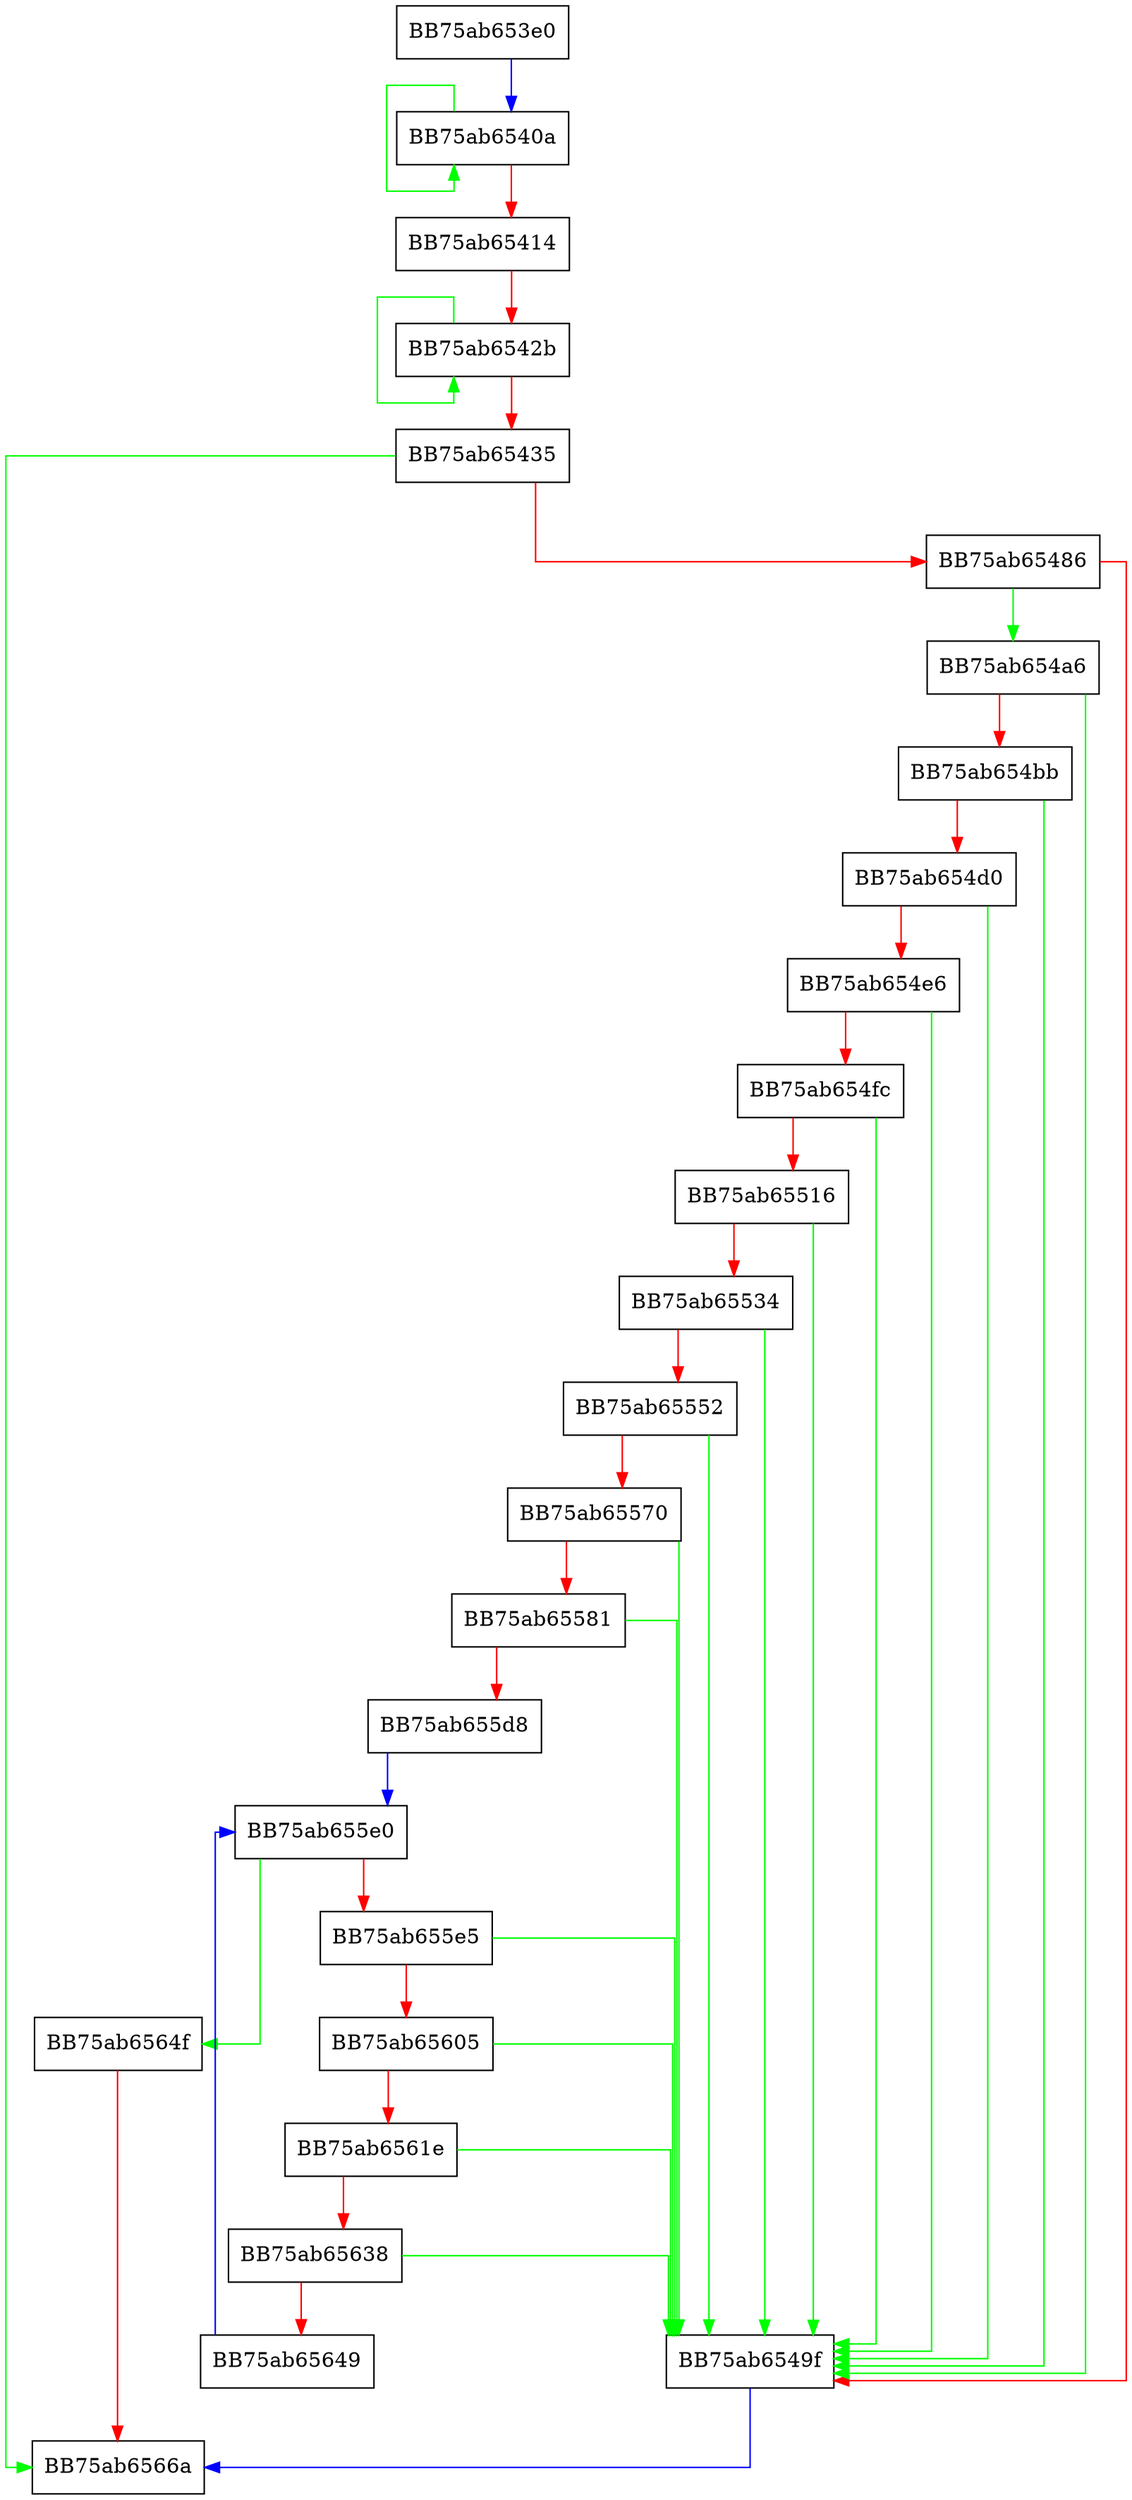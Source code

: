 digraph WriteSQLite {
  node [shape="box"];
  graph [splines=ortho];
  BB75ab653e0 -> BB75ab6540a [color="blue"];
  BB75ab6540a -> BB75ab6540a [color="green"];
  BB75ab6540a -> BB75ab65414 [color="red"];
  BB75ab65414 -> BB75ab6542b [color="red"];
  BB75ab6542b -> BB75ab6542b [color="green"];
  BB75ab6542b -> BB75ab65435 [color="red"];
  BB75ab65435 -> BB75ab6566a [color="green"];
  BB75ab65435 -> BB75ab65486 [color="red"];
  BB75ab65486 -> BB75ab654a6 [color="green"];
  BB75ab65486 -> BB75ab6549f [color="red"];
  BB75ab6549f -> BB75ab6566a [color="blue"];
  BB75ab654a6 -> BB75ab6549f [color="green"];
  BB75ab654a6 -> BB75ab654bb [color="red"];
  BB75ab654bb -> BB75ab6549f [color="green"];
  BB75ab654bb -> BB75ab654d0 [color="red"];
  BB75ab654d0 -> BB75ab6549f [color="green"];
  BB75ab654d0 -> BB75ab654e6 [color="red"];
  BB75ab654e6 -> BB75ab6549f [color="green"];
  BB75ab654e6 -> BB75ab654fc [color="red"];
  BB75ab654fc -> BB75ab6549f [color="green"];
  BB75ab654fc -> BB75ab65516 [color="red"];
  BB75ab65516 -> BB75ab6549f [color="green"];
  BB75ab65516 -> BB75ab65534 [color="red"];
  BB75ab65534 -> BB75ab6549f [color="green"];
  BB75ab65534 -> BB75ab65552 [color="red"];
  BB75ab65552 -> BB75ab6549f [color="green"];
  BB75ab65552 -> BB75ab65570 [color="red"];
  BB75ab65570 -> BB75ab6549f [color="green"];
  BB75ab65570 -> BB75ab65581 [color="red"];
  BB75ab65581 -> BB75ab6549f [color="green"];
  BB75ab65581 -> BB75ab655d8 [color="red"];
  BB75ab655d8 -> BB75ab655e0 [color="blue"];
  BB75ab655e0 -> BB75ab6564f [color="green"];
  BB75ab655e0 -> BB75ab655e5 [color="red"];
  BB75ab655e5 -> BB75ab6549f [color="green"];
  BB75ab655e5 -> BB75ab65605 [color="red"];
  BB75ab65605 -> BB75ab6549f [color="green"];
  BB75ab65605 -> BB75ab6561e [color="red"];
  BB75ab6561e -> BB75ab6549f [color="green"];
  BB75ab6561e -> BB75ab65638 [color="red"];
  BB75ab65638 -> BB75ab6549f [color="green"];
  BB75ab65638 -> BB75ab65649 [color="red"];
  BB75ab65649 -> BB75ab655e0 [color="blue"];
  BB75ab6564f -> BB75ab6566a [color="red"];
}